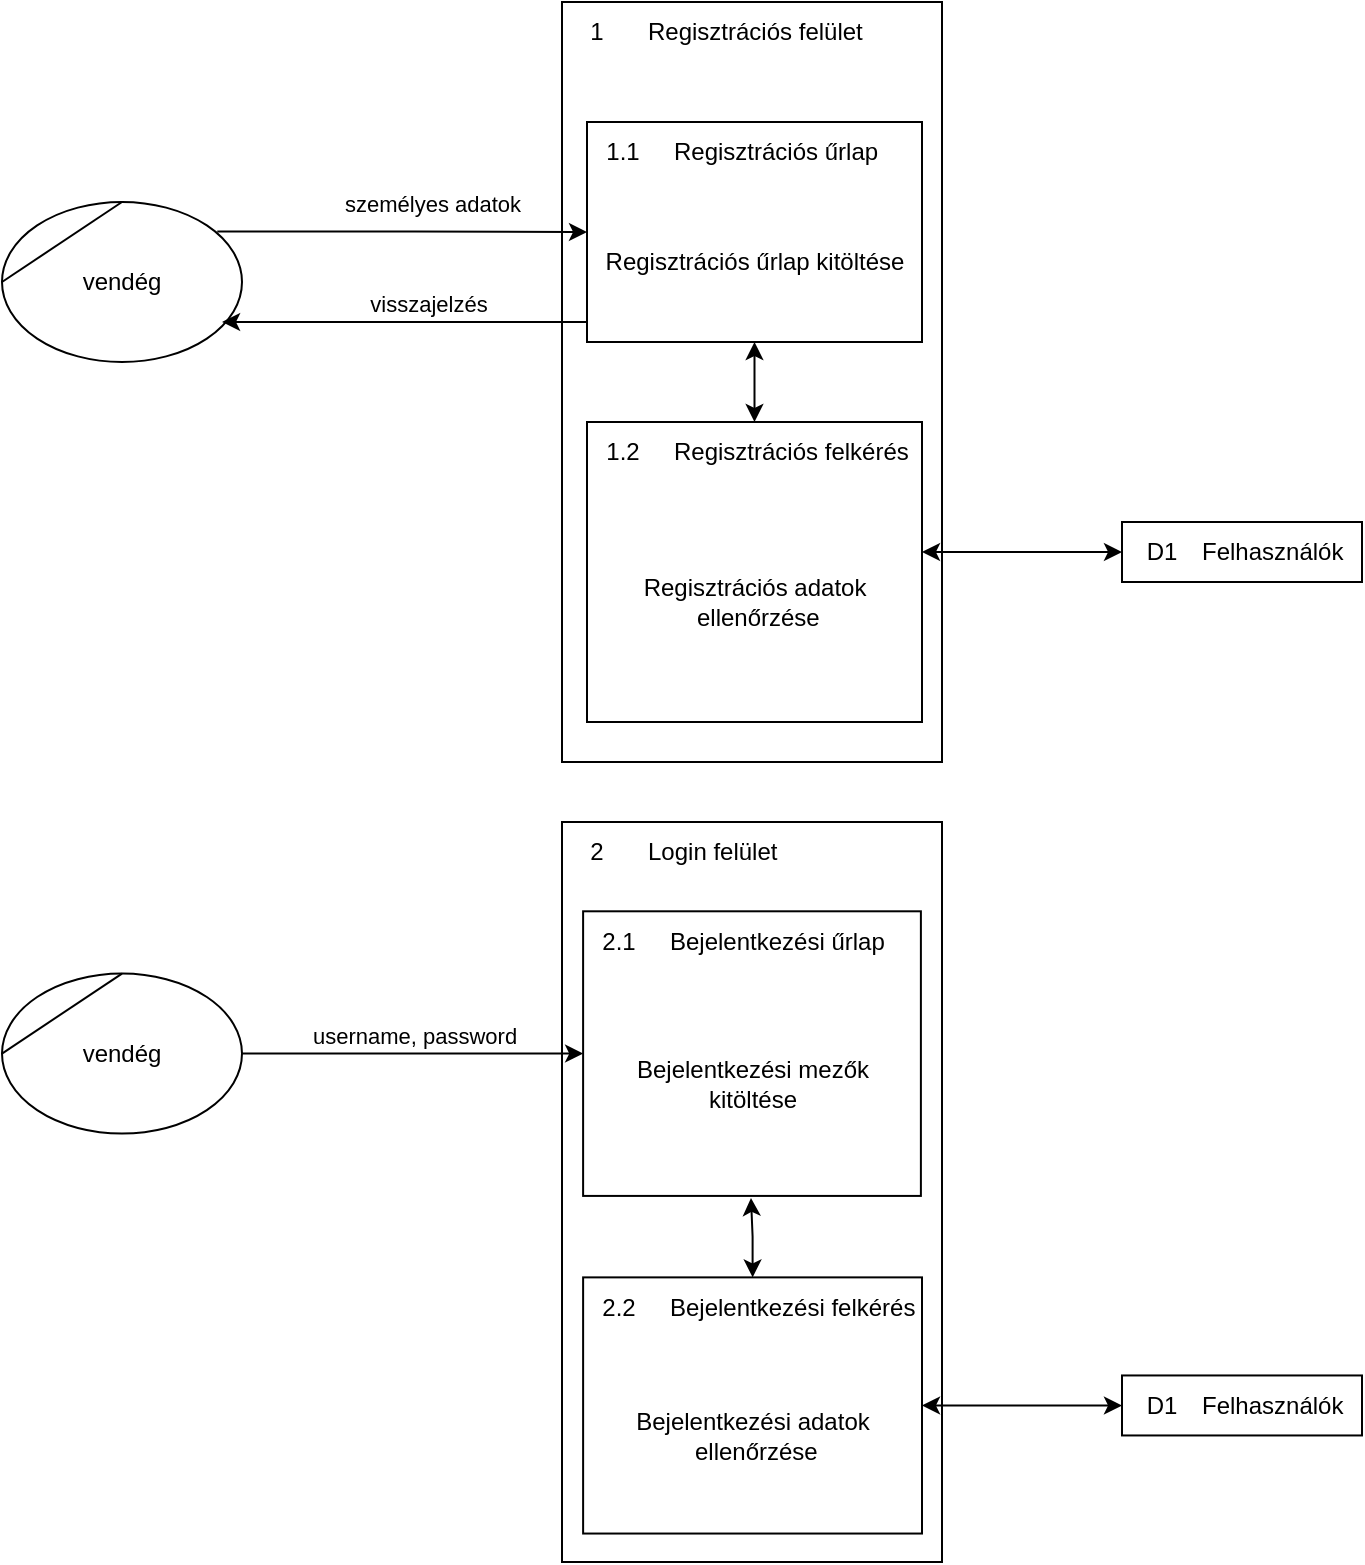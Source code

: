 <mxfile version="20.8.20" type="device"><diagram name="Page-1" id="opLlKClAiTdjUV2oTmkY"><mxGraphModel dx="1521" dy="838" grid="1" gridSize="10" guides="1" tooltips="1" connect="1" arrows="1" fold="1" page="1" pageScale="1" pageWidth="850" pageHeight="1100" math="0" shadow="0"><root><mxCell id="0"/><mxCell id="1" parent="0"/><mxCell id="S1pKFco9j1GVORsgMS3z-22" value="" style="html=1;dashed=0;whitespace=wrap;shape=mxgraph.dfd.process;align=center;container=0;collapsible=0;spacingTop=30;" parent="1" vertex="1"><mxGeometry x="320" y="430" width="190" height="370" as="geometry"/></mxCell><mxCell id="S1pKFco9j1GVORsgMS3z-2" value="" style="html=1;dashed=0;whitespace=wrap;shape=mxgraph.dfd.process;align=center;container=0;collapsible=0;spacingTop=30;" parent="1" vertex="1"><mxGeometry x="320" y="20" width="190" height="380" as="geometry"/></mxCell><mxCell id="S1pKFco9j1GVORsgMS3z-1" value="vendég" style="shape=stencil(tZRtjoMgEIZPw98GJR6gYXfvQe10nZQCAbYft99RNKlW7GajiTGZeeXhnZGBCRka5YCVvGHig5VlwTm9Kb5NYhUc1DElr8qjOmhISojenuGGx9gz0DTgMbaq+GR8T9+0j5C1NYYgaE0YKU86wRQaWsvvCdZv/xhFjvgXiOB7kynLyq+/Y3fVNuBiI79j7OB+db/rgceOi61+3Grg4v9YISmTO9xCHlR9/vb2xxxnzYDW6AK8OfLTeZzO66ynzM5CnqyHBUsn1DqN9UITnWoH/kUY5Iu9PtVUzRY1jx4IGk22K9UioSs+44+uvFxl3bKX1nTZdE12iV8=);whiteSpace=wrap;html=1;" parent="1" vertex="1"><mxGeometry x="40" y="120" width="120" height="80" as="geometry"/></mxCell><mxCell id="S1pKFco9j1GVORsgMS3z-5" value="személyes adatok" style="endArrow=classic;html=1;rounded=0;verticalAlign=bottom;edgeStyle=orthogonalEdgeStyle;exitX=0.897;exitY=0.185;exitDx=0;exitDy=0;exitPerimeter=0;" parent="1" source="S1pKFco9j1GVORsgMS3z-1" target="S1pKFco9j1GVORsgMS3z-10" edge="1"><mxGeometry x="0.179" y="5" width="50" height="50" relative="1" as="geometry"><mxPoint x="140" y="50" as="sourcePoint"/><mxPoint x="260" y="50" as="targetPoint"/><mxPoint x="-1" as="offset"/><Array as="points"/></mxGeometry></mxCell><mxCell id="S1pKFco9j1GVORsgMS3z-6" value="visszajelzés&lt;br&gt;" style="endArrow=classic;html=1;rounded=0;verticalAlign=bottom;edgeStyle=orthogonalEdgeStyle;startArrow=none;startFill=0;entryX=0.917;entryY=0.75;entryDx=0;entryDy=0;entryPerimeter=0;" parent="1" source="S1pKFco9j1GVORsgMS3z-10" target="S1pKFco9j1GVORsgMS3z-1" edge="1"><mxGeometry x="-0.123" width="50" height="50" relative="1" as="geometry"><mxPoint x="240" y="190" as="sourcePoint"/><mxPoint x="140" y="60" as="targetPoint"/><mxPoint as="offset"/><Array as="points"><mxPoint x="290" y="180"/><mxPoint x="290" y="180"/></Array></mxGeometry></mxCell><mxCell id="S1pKFco9j1GVORsgMS3z-7" value="Felhasználók" style="html=1;dashed=0;whitespace=wrap;shape=mxgraph.dfd.dataStoreID2;align=left;spacingLeft=38;container=1;collapsible=0;" parent="1" vertex="1"><mxGeometry x="600" y="280" width="120" height="30" as="geometry"/></mxCell><mxCell id="S1pKFco9j1GVORsgMS3z-8" value="D1" style="text;html=1;strokeColor=none;fillColor=none;align=center;verticalAlign=middle;whiteSpace=wrap;rounded=0;connectable=0;allowArrows=0;movable=0;resizable=0;rotatable=0;cloneable=0;deletable=0;" parent="S1pKFco9j1GVORsgMS3z-7" vertex="1"><mxGeometry x="5" width="30" height="30" as="geometry"/></mxCell><mxCell id="S1pKFco9j1GVORsgMS3z-9" value="&lt;br&gt;" style="endArrow=classic;startArrow=classic;html=1;rounded=0;verticalAlign=bottom;edgeStyle=orthogonalEdgeStyle;" parent="1" source="S1pKFco9j1GVORsgMS3z-16" target="S1pKFco9j1GVORsgMS3z-7" edge="1"><mxGeometry width="50" height="50" relative="1" as="geometry"><mxPoint x="500" y="280" as="sourcePoint"/><mxPoint x="500" y="60" as="targetPoint"/><Array as="points"><mxPoint x="520" y="295"/><mxPoint x="520" y="295"/></Array></mxGeometry></mxCell><mxCell id="S1pKFco9j1GVORsgMS3z-21" value="vendég" style="shape=stencil(tZRtjoMgEIZPw98GJR6gYXfvQe10nZQCAbYft99RNKlW7GajiTGZeeXhnZGBCRka5YCVvGHig5VlwTm9Kb5NYhUc1DElr8qjOmhISojenuGGx9gz0DTgMbaq+GR8T9+0j5C1NYYgaE0YKU86wRQaWsvvCdZv/xhFjvgXiOB7kynLyq+/Y3fVNuBiI79j7OB+db/rgceOi61+3Grg4v9YISmTO9xCHlR9/vb2xxxnzYDW6AK8OfLTeZzO66ynzM5CnqyHBUsn1DqN9UITnWoH/kUY5Iu9PtVUzRY1jx4IGk22K9UioSs+44+uvFxl3bKX1nTZdE12iV8=);whiteSpace=wrap;html=1;" parent="1" vertex="1"><mxGeometry x="40" y="505.8" width="120" height="80" as="geometry"/></mxCell><mxCell id="S1pKFco9j1GVORsgMS3z-25" value="username, password" style="endArrow=classic;html=1;rounded=0;verticalAlign=bottom;exitX=1;exitY=0.5;exitDx=0;exitDy=0;edgeStyle=orthogonalEdgeStyle;" parent="1" source="S1pKFco9j1GVORsgMS3z-21" target="S1pKFco9j1GVORsgMS3z-29" edge="1"><mxGeometry width="50" height="50" relative="1" as="geometry"><mxPoint x="180" y="479.66" as="sourcePoint"/><mxPoint x="300" y="479.66" as="targetPoint"/><mxPoint as="offset"/><Array as="points"><mxPoint x="160" y="546"/></Array></mxGeometry></mxCell><mxCell id="S1pKFco9j1GVORsgMS3z-26" value="Felhasználók" style="html=1;dashed=0;whitespace=wrap;shape=mxgraph.dfd.dataStoreID2;align=left;spacingLeft=38;container=1;collapsible=0;" parent="1" vertex="1"><mxGeometry x="600" y="706.73" width="120" height="30" as="geometry"/></mxCell><mxCell id="S1pKFco9j1GVORsgMS3z-27" value="D1" style="text;html=1;strokeColor=none;fillColor=none;align=center;verticalAlign=middle;whiteSpace=wrap;rounded=0;connectable=0;allowArrows=0;movable=0;resizable=0;rotatable=0;cloneable=0;deletable=0;" parent="S1pKFco9j1GVORsgMS3z-26" vertex="1"><mxGeometry x="5" width="30" height="30" as="geometry"/></mxCell><mxCell id="S1pKFco9j1GVORsgMS3z-28" value="&lt;br&gt;" style="endArrow=classic;startArrow=classic;html=1;rounded=0;verticalAlign=bottom;edgeStyle=orthogonalEdgeStyle;" parent="1" source="S1pKFco9j1GVORsgMS3z-35" target="S1pKFco9j1GVORsgMS3z-26" edge="1"><mxGeometry width="50" height="50" relative="1" as="geometry"><mxPoint x="500" y="660" as="sourcePoint"/><mxPoint x="580" y="490" as="targetPoint"/><Array as="points"><mxPoint x="590" y="722"/><mxPoint x="590" y="722"/></Array></mxGeometry></mxCell><mxCell id="S1pKFco9j1GVORsgMS3z-3" value="1" style="text;html=1;strokeColor=none;fillColor=none;align=center;verticalAlign=middle;whiteSpace=wrap;rounded=0;movable=0;resizable=0;rotatable=0;cloneable=0;deletable=0;connectable=0;allowArrows=0;pointerEvents=1;" parent="1" vertex="1"><mxGeometry x="320" y="20" width="35" height="30" as="geometry"/></mxCell><mxCell id="S1pKFco9j1GVORsgMS3z-4" value="Regisztrációs felület" style="text;html=1;strokeColor=none;fillColor=none;align=left;verticalAlign=middle;whiteSpace=wrap;rounded=0;movable=0;resizable=0;connectable=0;allowArrows=0;rotatable=0;cloneable=0;deletable=0;spacingLeft=6;autosize=1;resizeWidth=0;" parent="1" vertex="1"><mxGeometry x="355" y="20" width="130" height="30" as="geometry"/></mxCell><mxCell id="S1pKFco9j1GVORsgMS3z-20" style="edgeStyle=orthogonalEdgeStyle;rounded=0;orthogonalLoop=1;jettySize=auto;html=1;startArrow=classic;startFill=1;" parent="1" source="S1pKFco9j1GVORsgMS3z-10" target="S1pKFco9j1GVORsgMS3z-16" edge="1"><mxGeometry relative="1" as="geometry"/></mxCell><mxCell id="S1pKFco9j1GVORsgMS3z-10" value="Regisztrációs űrlap kitöltése" style="html=1;dashed=0;whitespace=wrap;shape=mxgraph.dfd.process2;align=center;container=1;collapsible=0;spacingTop=30;" parent="1" vertex="1"><mxGeometry x="332.5" y="80" width="167.5" height="110" as="geometry"/></mxCell><mxCell id="S1pKFco9j1GVORsgMS3z-11" value="1.1" style="text;html=1;strokeColor=none;fillColor=none;align=center;verticalAlign=middle;whiteSpace=wrap;rounded=0;connectable=0;allowArrows=0;editable=1;movable=0;resizable=0;rotatable=0;deletable=0;locked=0;cloneable=0;" parent="S1pKFco9j1GVORsgMS3z-10" vertex="1"><mxGeometry width="35" height="30" as="geometry"/></mxCell><mxCell id="S1pKFco9j1GVORsgMS3z-12" value="Regisztrációs űrlap" style="text;strokeColor=none;fillColor=none;align=left;verticalAlign=middle;whiteSpace=wrap;rounded=0;autosize=1;connectable=0;allowArrows=0;movable=0;resizable=0;rotatable=0;deletable=0;cloneable=0;spacingLeft=6;fontStyle=0;html=1;" parent="S1pKFco9j1GVORsgMS3z-10" vertex="1"><mxGeometry x="35" width="130" height="30" as="geometry"/></mxCell><mxCell id="S1pKFco9j1GVORsgMS3z-16" value="Regisztrációs adatok&lt;br&gt;&amp;nbsp;ellenőrzése" style="html=1;dashed=0;whitespace=wrap;shape=mxgraph.dfd.process2;align=center;container=1;collapsible=0;spacingTop=30;" parent="1" vertex="1"><mxGeometry x="332.5" y="230" width="167.5" height="150" as="geometry"/></mxCell><mxCell id="S1pKFco9j1GVORsgMS3z-17" value="1.2" style="text;html=1;strokeColor=none;fillColor=none;align=center;verticalAlign=middle;whiteSpace=wrap;rounded=0;connectable=0;allowArrows=0;editable=1;movable=0;resizable=0;rotatable=0;deletable=0;locked=0;cloneable=0;" parent="S1pKFco9j1GVORsgMS3z-16" vertex="1"><mxGeometry width="35" height="30" as="geometry"/></mxCell><mxCell id="S1pKFco9j1GVORsgMS3z-18" value="Regisztrációs felkérés" style="text;strokeColor=none;fillColor=none;align=left;verticalAlign=middle;whiteSpace=wrap;rounded=0;autosize=1;connectable=0;allowArrows=0;movable=0;resizable=0;rotatable=0;deletable=0;cloneable=0;spacingLeft=6;fontStyle=0;html=1;" parent="S1pKFco9j1GVORsgMS3z-16" vertex="1"><mxGeometry x="35" width="140" height="30" as="geometry"/></mxCell><mxCell id="S1pKFco9j1GVORsgMS3z-23" value="2" style="text;html=1;strokeColor=none;fillColor=none;align=center;verticalAlign=middle;whiteSpace=wrap;rounded=0;movable=0;resizable=0;rotatable=0;cloneable=0;deletable=0;connectable=0;allowArrows=0;pointerEvents=1;" parent="1" vertex="1"><mxGeometry x="320" y="430" width="35" height="30" as="geometry"/></mxCell><mxCell id="S1pKFco9j1GVORsgMS3z-24" value="Login felület" style="text;html=1;strokeColor=none;fillColor=none;align=left;verticalAlign=middle;whiteSpace=wrap;rounded=0;movable=0;resizable=0;connectable=0;allowArrows=0;rotatable=0;cloneable=0;deletable=0;spacingLeft=6;autosize=1;resizeWidth=0;" parent="1" vertex="1"><mxGeometry x="355" y="430" width="90" height="30" as="geometry"/></mxCell><mxCell id="S1pKFco9j1GVORsgMS3z-29" value="Bejelentkezési mezők&lt;br&gt;kitöltése" style="html=1;dashed=0;whitespace=wrap;shape=mxgraph.dfd.process2;align=center;container=1;collapsible=0;spacingTop=30;" parent="1" vertex="1"><mxGeometry x="330.556" y="474.649" width="168.889" height="142.308" as="geometry"/></mxCell><mxCell id="S1pKFco9j1GVORsgMS3z-30" value="2.1" style="text;html=1;strokeColor=none;fillColor=none;align=center;verticalAlign=middle;whiteSpace=wrap;rounded=0;connectable=0;allowArrows=0;editable=1;movable=0;resizable=0;rotatable=0;deletable=0;locked=0;cloneable=0;" parent="S1pKFco9j1GVORsgMS3z-29" vertex="1"><mxGeometry width="35" height="30" as="geometry"/></mxCell><mxCell id="S1pKFco9j1GVORsgMS3z-31" value="Bejelentkezési űrlap" style="text;strokeColor=none;fillColor=none;align=left;verticalAlign=middle;whiteSpace=wrap;rounded=0;autosize=1;connectable=0;allowArrows=0;movable=0;resizable=0;rotatable=0;deletable=0;cloneable=0;spacingLeft=6;fontStyle=0;html=1;" parent="S1pKFco9j1GVORsgMS3z-29" vertex="1"><mxGeometry x="35" width="130" height="30" as="geometry"/></mxCell><mxCell id="S1pKFco9j1GVORsgMS3z-38" style="edgeStyle=orthogonalEdgeStyle;rounded=0;orthogonalLoop=1;jettySize=auto;html=1;entryX=0.497;entryY=1.007;entryDx=0;entryDy=0;entryPerimeter=0;startArrow=classic;startFill=1;" parent="1" source="S1pKFco9j1GVORsgMS3z-35" target="S1pKFco9j1GVORsgMS3z-29" edge="1"><mxGeometry relative="1" as="geometry"/></mxCell><mxCell id="S1pKFco9j1GVORsgMS3z-35" value="Bejelentkezési adatok&lt;br&gt;&amp;nbsp;ellenőrzése" style="html=1;dashed=0;whitespace=wrap;shape=mxgraph.dfd.process2;align=center;container=1;collapsible=0;spacingTop=30;" parent="1" vertex="1"><mxGeometry x="330.56" y="657.69" width="169.44" height="128.08" as="geometry"/></mxCell><mxCell id="S1pKFco9j1GVORsgMS3z-36" value="2.2" style="text;html=1;strokeColor=none;fillColor=none;align=center;verticalAlign=middle;whiteSpace=wrap;rounded=0;connectable=0;allowArrows=0;editable=1;movable=0;resizable=0;rotatable=0;deletable=0;locked=0;cloneable=0;" parent="S1pKFco9j1GVORsgMS3z-35" vertex="1"><mxGeometry width="35" height="30" as="geometry"/></mxCell><mxCell id="S1pKFco9j1GVORsgMS3z-37" value="Bejelentkezési felkérés" style="text;strokeColor=none;fillColor=none;align=left;verticalAlign=middle;whiteSpace=wrap;rounded=0;autosize=1;connectable=0;allowArrows=0;movable=0;resizable=0;rotatable=0;deletable=0;cloneable=0;spacingLeft=6;fontStyle=0;html=1;" parent="S1pKFco9j1GVORsgMS3z-35" vertex="1"><mxGeometry x="35" width="150" height="30" as="geometry"/></mxCell></root></mxGraphModel></diagram></mxfile>